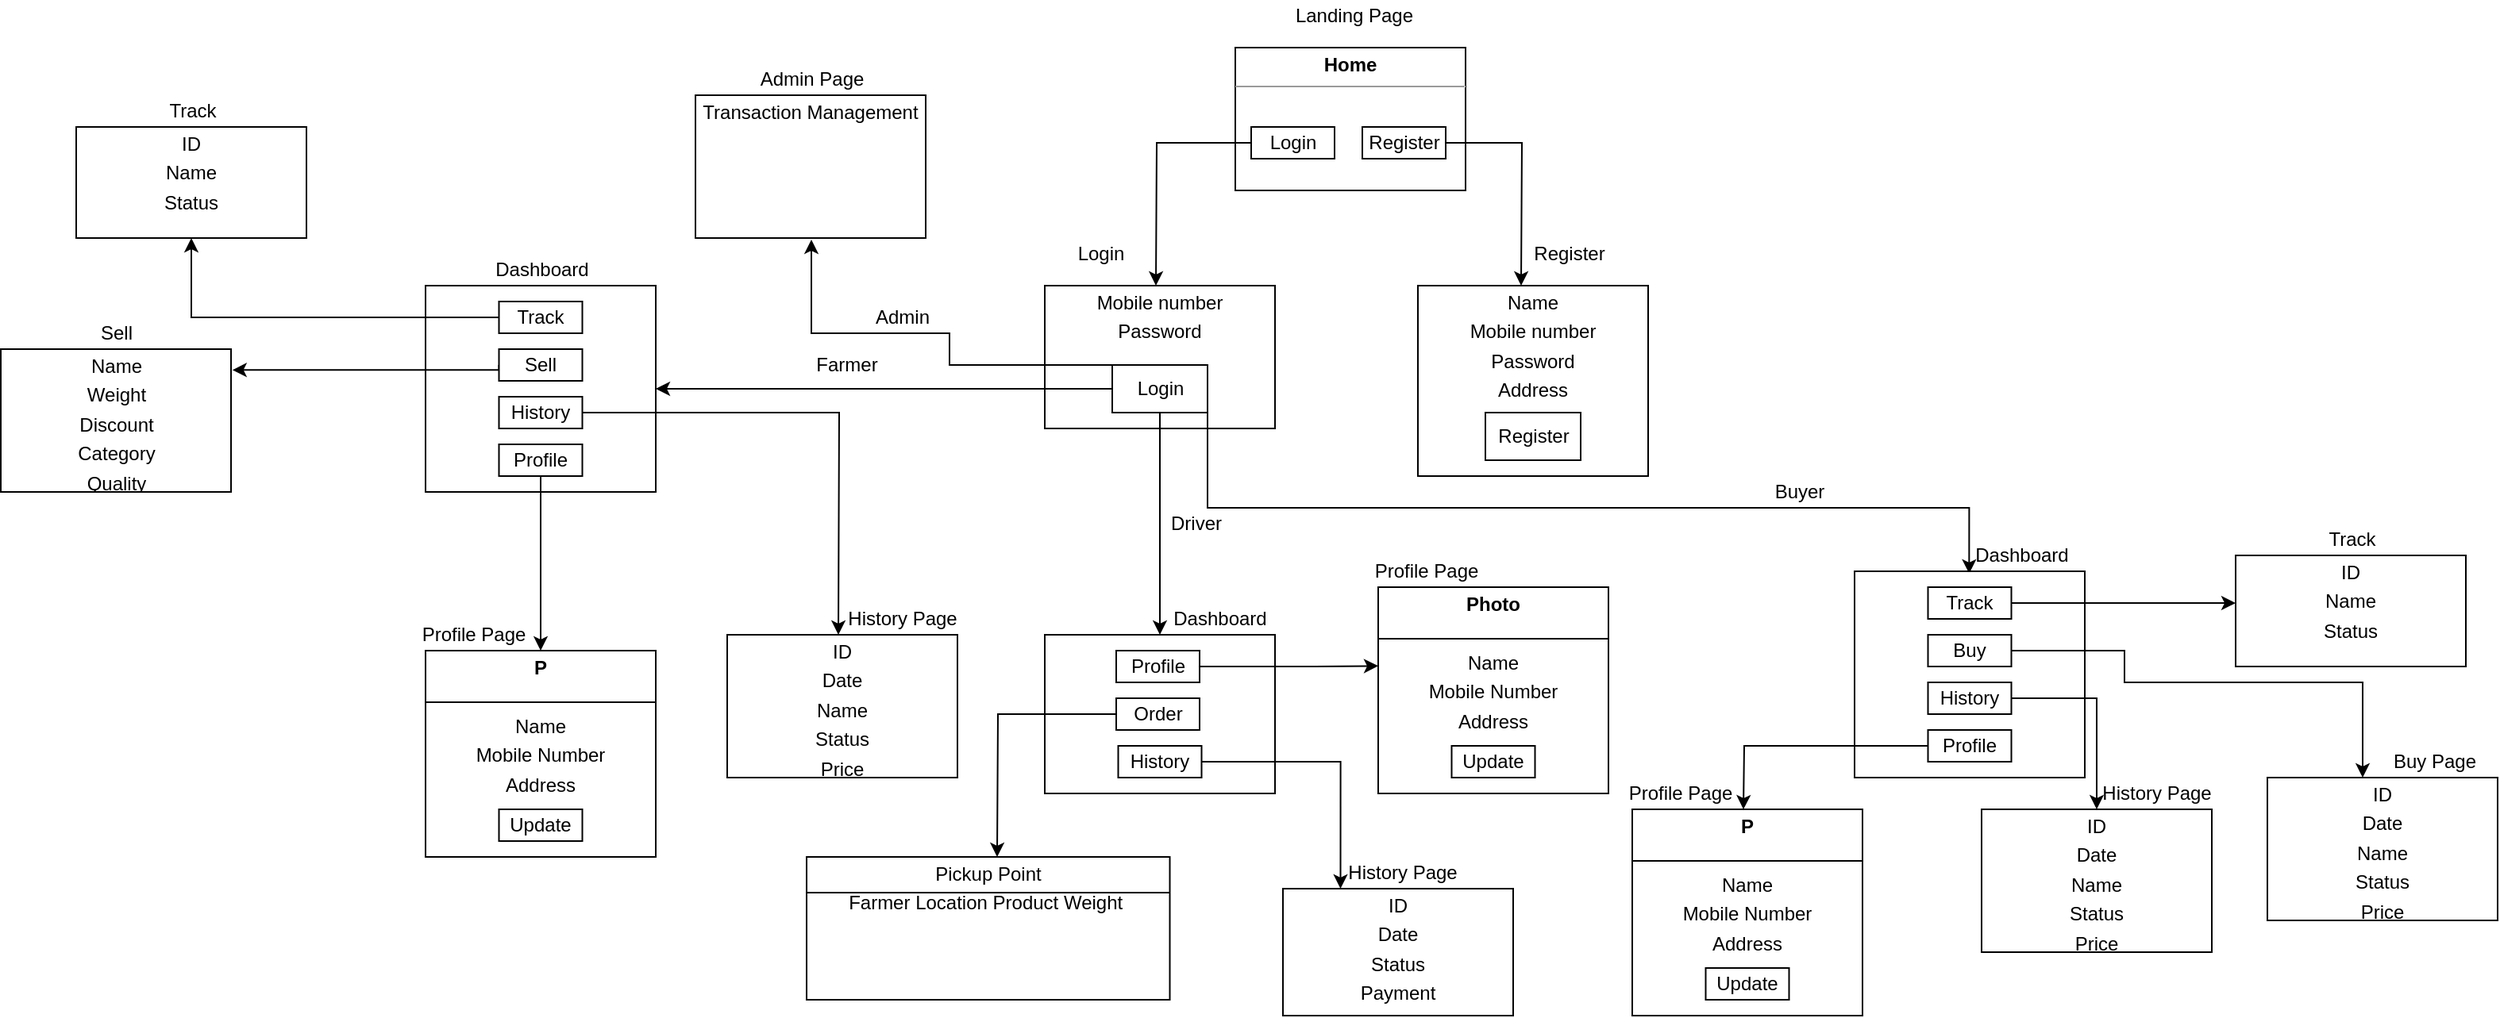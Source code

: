<mxfile version="13.7.3" type="google"><diagram name="Page-1" id="e7e014a7-5840-1c2e-5031-d8a46d1fe8dd"><mxGraphModel dx="2595" dy="1370" grid="1" gridSize="10" guides="1" tooltips="1" connect="1" arrows="1" fold="1" page="1" pageScale="1" pageWidth="1654" pageHeight="1169" background="#ffffff" math="0" shadow="0"><root><mxCell id="0"/><mxCell id="1" parent="0"/><mxCell id="OXWBm1aa0byqXr28fRF_-41" value="&lt;p style=&quot;margin: 0px ; margin-top: 4px ; text-align: center&quot;&gt;&lt;b&gt;Home&lt;/b&gt;&lt;/p&gt;&lt;hr size=&quot;1&quot;&gt;&lt;div style=&quot;height: 2px&quot;&gt;&lt;br&gt;&lt;/div&gt;" style="verticalAlign=top;align=left;overflow=fill;fontSize=12;fontFamily=Helvetica;html=1;" parent="1" vertex="1"><mxGeometry x="850" y="70" width="145" height="90" as="geometry"/></mxCell><mxCell id="OXWBm1aa0byqXr28fRF_-42" value="Landing Page" style="text;html=1;strokeColor=none;fillColor=none;align=center;verticalAlign=middle;whiteSpace=wrap;rounded=0;" parent="1" vertex="1"><mxGeometry x="885" y="40" width="80" height="20" as="geometry"/></mxCell><mxCell id="OXWBm1aa0byqXr28fRF_-45" style="edgeStyle=orthogonalEdgeStyle;rounded=0;orthogonalLoop=1;jettySize=auto;html=1;" parent="1" source="OXWBm1aa0byqXr28fRF_-43" edge="1"><mxGeometry relative="1" as="geometry"><mxPoint x="800" y="220" as="targetPoint"/></mxGeometry></mxCell><mxCell id="OXWBm1aa0byqXr28fRF_-43" value="Login" style="rounded=0;whiteSpace=wrap;html=1;" parent="1" vertex="1"><mxGeometry x="860" y="120" width="52.5" height="20" as="geometry"/></mxCell><mxCell id="jDR2PvajfvkqV7NvrMSO-3" style="edgeStyle=orthogonalEdgeStyle;rounded=0;orthogonalLoop=1;jettySize=auto;html=1;exitX=1;exitY=0.5;exitDx=0;exitDy=0;" parent="1" source="OXWBm1aa0byqXr28fRF_-44" edge="1"><mxGeometry relative="1" as="geometry"><mxPoint x="1030" y="220" as="targetPoint"/></mxGeometry></mxCell><mxCell id="OXWBm1aa0byqXr28fRF_-44" value="Register" style="rounded=0;whiteSpace=wrap;html=1;" parent="1" vertex="1"><mxGeometry x="930" y="120" width="52.5" height="20" as="geometry"/></mxCell><mxCell id="jDR2PvajfvkqV7NvrMSO-1" value="&lt;p style=&quot;margin: 0px ; margin-top: 4px ; text-align: center&quot;&gt;Mobile number&lt;/p&gt;&lt;p style=&quot;margin: 0px ; margin-top: 4px ; text-align: center&quot;&gt;Password&lt;/p&gt;&lt;p style=&quot;margin: 0px ; margin-top: 4px ; text-align: center&quot;&gt;&lt;br&gt;&lt;/p&gt;" style="verticalAlign=top;align=left;overflow=fill;fontSize=12;fontFamily=Helvetica;html=1;" parent="1" vertex="1"><mxGeometry x="730" y="220" width="145" height="90" as="geometry"/></mxCell><mxCell id="jDR2PvajfvkqV7NvrMSO-2" value="Login" style="text;html=1;align=center;verticalAlign=middle;resizable=0;points=[];autosize=1;" parent="1" vertex="1"><mxGeometry x="740" y="190" width="50" height="20" as="geometry"/></mxCell><mxCell id="jDR2PvajfvkqV7NvrMSO-5" value="Register" style="text;html=1;align=center;verticalAlign=middle;resizable=0;points=[];autosize=1;" parent="1" vertex="1"><mxGeometry x="1030" y="190" width="60" height="20" as="geometry"/></mxCell><mxCell id="jDR2PvajfvkqV7NvrMSO-89" style="edgeStyle=orthogonalEdgeStyle;rounded=0;orthogonalLoop=1;jettySize=auto;html=1;exitX=0;exitY=0.5;exitDx=0;exitDy=0;entryX=1;entryY=0.5;entryDx=0;entryDy=0;" parent="1" source="jDR2PvajfvkqV7NvrMSO-6" target="jDR2PvajfvkqV7NvrMSO-16" edge="1"><mxGeometry relative="1" as="geometry"/></mxCell><mxCell id="jDR2PvajfvkqV7NvrMSO-90" style="edgeStyle=orthogonalEdgeStyle;rounded=0;orthogonalLoop=1;jettySize=auto;html=1;exitX=0.5;exitY=1;exitDx=0;exitDy=0;entryX=0.5;entryY=0;entryDx=0;entryDy=0;" parent="1" source="jDR2PvajfvkqV7NvrMSO-6" target="jDR2PvajfvkqV7NvrMSO-45" edge="1"><mxGeometry relative="1" as="geometry"/></mxCell><mxCell id="jDR2PvajfvkqV7NvrMSO-92" style="edgeStyle=orthogonalEdgeStyle;rounded=0;orthogonalLoop=1;jettySize=auto;html=1;exitX=1;exitY=0.5;exitDx=0;exitDy=0;entryX=0.031;entryY=1.072;entryDx=0;entryDy=0;entryPerimeter=0;" parent="1" source="jDR2PvajfvkqV7NvrMSO-6" target="jDR2PvajfvkqV7NvrMSO-63" edge="1"><mxGeometry relative="1" as="geometry"><Array as="points"><mxPoint x="832" y="360"/><mxPoint x="1312" y="360"/></Array></mxGeometry></mxCell><mxCell id="jDR2PvajfvkqV7NvrMSO-93" style="edgeStyle=orthogonalEdgeStyle;rounded=0;orthogonalLoop=1;jettySize=auto;html=1;exitX=0;exitY=0;exitDx=0;exitDy=0;" parent="1" source="jDR2PvajfvkqV7NvrMSO-6" edge="1"><mxGeometry relative="1" as="geometry"><mxPoint x="583" y="191" as="targetPoint"/><Array as="points"><mxPoint x="670" y="270"/><mxPoint x="670" y="250"/><mxPoint x="583" y="250"/><mxPoint x="583" y="191"/></Array></mxGeometry></mxCell><mxCell id="jDR2PvajfvkqV7NvrMSO-6" value="Login" style="rounded=0;whiteSpace=wrap;html=1;" parent="1" vertex="1"><mxGeometry x="772.5" y="270" width="60" height="30" as="geometry"/></mxCell><mxCell id="jDR2PvajfvkqV7NvrMSO-7" value="&lt;p style=&quot;margin: 0px ; margin-top: 4px ; text-align: center&quot;&gt;Name&lt;/p&gt;&lt;p style=&quot;margin: 0px ; margin-top: 4px ; text-align: center&quot;&gt;Mobile number&lt;/p&gt;&lt;p style=&quot;margin: 0px ; margin-top: 4px ; text-align: center&quot;&gt;Password&lt;/p&gt;&lt;p style=&quot;margin: 0px ; margin-top: 4px ; text-align: center&quot;&gt;Address&lt;/p&gt;" style="verticalAlign=top;align=left;overflow=fill;fontSize=12;fontFamily=Helvetica;html=1;" parent="1" vertex="1"><mxGeometry x="965" y="220" width="145" height="120" as="geometry"/></mxCell><mxCell id="jDR2PvajfvkqV7NvrMSO-8" value="Register" style="rounded=0;whiteSpace=wrap;html=1;" parent="1" vertex="1"><mxGeometry x="1007.5" y="300" width="60" height="30" as="geometry"/></mxCell><mxCell id="jDR2PvajfvkqV7NvrMSO-9" style="edgeStyle=orthogonalEdgeStyle;rounded=0;orthogonalLoop=1;jettySize=auto;html=1;exitX=0.5;exitY=1;exitDx=0;exitDy=0;" parent="1" source="jDR2PvajfvkqV7NvrMSO-7" target="jDR2PvajfvkqV7NvrMSO-7" edge="1"><mxGeometry relative="1" as="geometry"/></mxCell><mxCell id="jDR2PvajfvkqV7NvrMSO-11" value="&lt;p style=&quot;margin: 0px ; margin-top: 4px ; text-align: center&quot;&gt;Transaction Management&lt;/p&gt;" style="verticalAlign=top;align=left;overflow=fill;fontSize=12;fontFamily=Helvetica;html=1;" parent="1" vertex="1"><mxGeometry x="510" y="100" width="145" height="90" as="geometry"/></mxCell><mxCell id="jDR2PvajfvkqV7NvrMSO-12" value="Admin" style="text;html=1;align=center;verticalAlign=middle;resizable=0;points=[];autosize=1;" parent="1" vertex="1"><mxGeometry x="615" y="230" width="50" height="20" as="geometry"/></mxCell><mxCell id="jDR2PvajfvkqV7NvrMSO-13" value="Admin Page" style="text;html=1;align=center;verticalAlign=middle;resizable=0;points=[];autosize=1;" parent="1" vertex="1"><mxGeometry x="542.5" y="80" width="80" height="20" as="geometry"/></mxCell><mxCell id="jDR2PvajfvkqV7NvrMSO-15" value="Farmer" style="text;html=1;align=center;verticalAlign=middle;resizable=0;points=[];autosize=1;" parent="1" vertex="1"><mxGeometry x="580" y="260" width="50" height="20" as="geometry"/></mxCell><mxCell id="jDR2PvajfvkqV7NvrMSO-16" value="&lt;p style=&quot;margin: 0px ; margin-top: 4px ; text-align: center&quot;&gt;&lt;br&gt;&lt;/p&gt;" style="verticalAlign=top;align=left;overflow=fill;fontSize=12;fontFamily=Helvetica;html=1;" parent="1" vertex="1"><mxGeometry x="340" y="220" width="145" height="130" as="geometry"/></mxCell><mxCell id="jDR2PvajfvkqV7NvrMSO-18" value="Dashboard" style="text;html=1;align=center;verticalAlign=middle;resizable=0;points=[];autosize=1;" parent="1" vertex="1"><mxGeometry x="377.5" y="200" width="70" height="20" as="geometry"/></mxCell><mxCell id="jDR2PvajfvkqV7NvrMSO-26" style="edgeStyle=orthogonalEdgeStyle;rounded=0;orthogonalLoop=1;jettySize=auto;html=1;exitX=0;exitY=0.5;exitDx=0;exitDy=0;entryX=0.5;entryY=1;entryDx=0;entryDy=0;" parent="1" source="jDR2PvajfvkqV7NvrMSO-19" target="jDR2PvajfvkqV7NvrMSO-25" edge="1"><mxGeometry relative="1" as="geometry"/></mxCell><mxCell id="jDR2PvajfvkqV7NvrMSO-19" value="Track" style="rounded=0;whiteSpace=wrap;html=1;" parent="1" vertex="1"><mxGeometry x="386.25" y="230" width="52.5" height="20" as="geometry"/></mxCell><mxCell id="jDR2PvajfvkqV7NvrMSO-32" style="edgeStyle=orthogonalEdgeStyle;rounded=0;orthogonalLoop=1;jettySize=auto;html=1;exitX=0;exitY=0.5;exitDx=0;exitDy=0;entryX=1.006;entryY=0.146;entryDx=0;entryDy=0;entryPerimeter=0;" parent="1" source="jDR2PvajfvkqV7NvrMSO-20" target="jDR2PvajfvkqV7NvrMSO-28" edge="1"><mxGeometry relative="1" as="geometry"><Array as="points"><mxPoint x="386" y="273"/></Array></mxGeometry></mxCell><mxCell id="jDR2PvajfvkqV7NvrMSO-20" value="Sell" style="rounded=0;whiteSpace=wrap;html=1;" parent="1" vertex="1"><mxGeometry x="386.25" y="260" width="52.5" height="20" as="geometry"/></mxCell><mxCell id="jDR2PvajfvkqV7NvrMSO-41" style="edgeStyle=orthogonalEdgeStyle;rounded=0;orthogonalLoop=1;jettySize=auto;html=1;exitX=1;exitY=0.5;exitDx=0;exitDy=0;" parent="1" source="jDR2PvajfvkqV7NvrMSO-21" edge="1"><mxGeometry relative="1" as="geometry"><mxPoint x="600" y="440" as="targetPoint"/></mxGeometry></mxCell><mxCell id="jDR2PvajfvkqV7NvrMSO-21" value="History" style="rounded=0;whiteSpace=wrap;html=1;" parent="1" vertex="1"><mxGeometry x="386.25" y="290" width="52.5" height="20" as="geometry"/></mxCell><mxCell id="jDR2PvajfvkqV7NvrMSO-40" style="edgeStyle=orthogonalEdgeStyle;rounded=0;orthogonalLoop=1;jettySize=auto;html=1;exitX=0.5;exitY=1;exitDx=0;exitDy=0;entryX=0.5;entryY=0;entryDx=0;entryDy=0;" parent="1" source="jDR2PvajfvkqV7NvrMSO-22" target="jDR2PvajfvkqV7NvrMSO-36" edge="1"><mxGeometry relative="1" as="geometry"/></mxCell><mxCell id="jDR2PvajfvkqV7NvrMSO-22" value="Profile" style="rounded=0;whiteSpace=wrap;html=1;" parent="1" vertex="1"><mxGeometry x="386.25" y="320" width="52.5" height="20" as="geometry"/></mxCell><mxCell id="jDR2PvajfvkqV7NvrMSO-25" value="&lt;p style=&quot;margin: 0px ; margin-top: 4px ; text-align: center&quot;&gt;ID&lt;/p&gt;&lt;p style=&quot;margin: 0px ; margin-top: 4px ; text-align: center&quot;&gt;Name&lt;/p&gt;&lt;p style=&quot;margin: 0px ; margin-top: 4px ; text-align: center&quot;&gt;Status&lt;/p&gt;" style="verticalAlign=top;align=left;overflow=fill;fontSize=12;fontFamily=Helvetica;html=1;" parent="1" vertex="1"><mxGeometry x="120" y="120" width="145" height="70" as="geometry"/></mxCell><mxCell id="jDR2PvajfvkqV7NvrMSO-27" value="Track" style="text;html=1;align=center;verticalAlign=middle;resizable=0;points=[];autosize=1;" parent="1" vertex="1"><mxGeometry x="167.5" y="100" width="50" height="20" as="geometry"/></mxCell><mxCell id="jDR2PvajfvkqV7NvrMSO-28" value="&lt;p style=&quot;margin: 0px ; margin-top: 4px ; text-align: center&quot;&gt;Name&lt;/p&gt;&lt;p style=&quot;margin: 0px ; margin-top: 4px ; text-align: center&quot;&gt;Weight&lt;/p&gt;&lt;p style=&quot;margin: 0px ; margin-top: 4px ; text-align: center&quot;&gt;Discount&lt;/p&gt;&lt;p style=&quot;margin: 0px ; margin-top: 4px ; text-align: center&quot;&gt;Category&lt;/p&gt;&lt;p style=&quot;margin: 0px ; margin-top: 4px ; text-align: center&quot;&gt;Quality&lt;/p&gt;" style="verticalAlign=top;align=left;overflow=fill;fontSize=12;fontFamily=Helvetica;html=1;" parent="1" vertex="1"><mxGeometry x="72.5" y="260" width="145" height="90" as="geometry"/></mxCell><mxCell id="jDR2PvajfvkqV7NvrMSO-29" value="Sell" style="text;html=1;align=center;verticalAlign=middle;resizable=0;points=[];autosize=1;" parent="1" vertex="1"><mxGeometry x="125" y="240" width="40" height="20" as="geometry"/></mxCell><mxCell id="jDR2PvajfvkqV7NvrMSO-34" value="Profile Page" style="text;html=1;align=center;verticalAlign=middle;resizable=0;points=[];autosize=1;" parent="1" vertex="1"><mxGeometry x="330" y="430" width="80" height="20" as="geometry"/></mxCell><mxCell id="jDR2PvajfvkqV7NvrMSO-36" value="&lt;p style=&quot;margin: 0px ; margin-top: 4px ; text-align: center&quot;&gt;&lt;b&gt;P&lt;/b&gt;&lt;/p&gt;&lt;p style=&quot;margin: 0px ; margin-top: 4px ; text-align: center&quot;&gt;&lt;b&gt;&lt;br&gt;&lt;/b&gt;&lt;/p&gt;&lt;p style=&quot;margin: 0px ; margin-top: 4px ; text-align: center&quot;&gt;Name&lt;/p&gt;&lt;p style=&quot;margin: 0px ; margin-top: 4px ; text-align: center&quot;&gt;Mobile Number&lt;/p&gt;&lt;p style=&quot;margin: 0px ; margin-top: 4px ; text-align: center&quot;&gt;Address&lt;/p&gt;" style="verticalAlign=top;align=left;overflow=fill;fontSize=12;fontFamily=Helvetica;html=1;" parent="1" vertex="1"><mxGeometry x="340" y="450" width="145" height="130" as="geometry"/></mxCell><mxCell id="jDR2PvajfvkqV7NvrMSO-37" value="Update" style="rounded=0;whiteSpace=wrap;html=1;" parent="1" vertex="1"><mxGeometry x="386.25" y="550" width="52.5" height="20" as="geometry"/></mxCell><mxCell id="jDR2PvajfvkqV7NvrMSO-39" value="" style="endArrow=none;html=1;exitX=0;exitY=0.25;exitDx=0;exitDy=0;entryX=1;entryY=0.25;entryDx=0;entryDy=0;" parent="1" source="jDR2PvajfvkqV7NvrMSO-36" target="jDR2PvajfvkqV7NvrMSO-36" edge="1"><mxGeometry width="50" height="50" relative="1" as="geometry"><mxPoint x="440" y="480" as="sourcePoint"/><mxPoint x="490" y="430" as="targetPoint"/></mxGeometry></mxCell><mxCell id="jDR2PvajfvkqV7NvrMSO-42" value="&lt;p style=&quot;margin: 0px ; margin-top: 4px ; text-align: center&quot;&gt;ID&lt;/p&gt;&lt;p style=&quot;margin: 0px ; margin-top: 4px ; text-align: center&quot;&gt;Date&lt;/p&gt;&lt;p style=&quot;margin: 0px ; margin-top: 4px ; text-align: center&quot;&gt;Name&lt;/p&gt;&lt;p style=&quot;margin: 0px ; margin-top: 4px ; text-align: center&quot;&gt;Status&lt;/p&gt;&lt;p style=&quot;margin: 0px ; margin-top: 4px ; text-align: center&quot;&gt;Price&lt;/p&gt;" style="verticalAlign=top;align=left;overflow=fill;fontSize=12;fontFamily=Helvetica;html=1;" parent="1" vertex="1"><mxGeometry x="530" y="440" width="145" height="90" as="geometry"/></mxCell><mxCell id="jDR2PvajfvkqV7NvrMSO-43" value="History Page" style="text;html=1;align=center;verticalAlign=middle;resizable=0;points=[];autosize=1;" parent="1" vertex="1"><mxGeometry x="600" y="420" width="80" height="20" as="geometry"/></mxCell><mxCell id="jDR2PvajfvkqV7NvrMSO-45" value="&lt;p style=&quot;margin: 0px ; margin-top: 4px ; text-align: center&quot;&gt;&lt;br&gt;&lt;/p&gt;" style="verticalAlign=top;align=left;overflow=fill;fontSize=12;fontFamily=Helvetica;html=1;" parent="1" vertex="1"><mxGeometry x="730" y="440" width="145" height="100" as="geometry"/></mxCell><mxCell id="jDR2PvajfvkqV7NvrMSO-46" value="Dashboard" style="text;html=1;align=center;verticalAlign=middle;resizable=0;points=[];autosize=1;" parent="1" vertex="1"><mxGeometry x="805" y="420" width="70" height="20" as="geometry"/></mxCell><mxCell id="jDR2PvajfvkqV7NvrMSO-58" style="edgeStyle=orthogonalEdgeStyle;rounded=0;orthogonalLoop=1;jettySize=auto;html=1;exitX=0;exitY=0.5;exitDx=0;exitDy=0;" parent="1" source="jDR2PvajfvkqV7NvrMSO-47" edge="1"><mxGeometry relative="1" as="geometry"><mxPoint x="700" y="580" as="targetPoint"/></mxGeometry></mxCell><mxCell id="jDR2PvajfvkqV7NvrMSO-47" value="Order" style="rounded=0;whiteSpace=wrap;html=1;" parent="1" vertex="1"><mxGeometry x="775" y="480" width="52.5" height="20" as="geometry"/></mxCell><mxCell id="jDR2PvajfvkqV7NvrMSO-96" style="edgeStyle=orthogonalEdgeStyle;rounded=0;orthogonalLoop=1;jettySize=auto;html=1;exitX=1;exitY=0.5;exitDx=0;exitDy=0;entryX=0.25;entryY=0;entryDx=0;entryDy=0;" parent="1" source="jDR2PvajfvkqV7NvrMSO-49" target="jDR2PvajfvkqV7NvrMSO-94" edge="1"><mxGeometry relative="1" as="geometry"/></mxCell><mxCell id="jDR2PvajfvkqV7NvrMSO-49" value="History" style="rounded=0;whiteSpace=wrap;html=1;" parent="1" vertex="1"><mxGeometry x="776.25" y="510" width="52.5" height="20" as="geometry"/></mxCell><mxCell id="jDR2PvajfvkqV7NvrMSO-53" style="edgeStyle=orthogonalEdgeStyle;rounded=0;orthogonalLoop=1;jettySize=auto;html=1;exitX=1;exitY=0.5;exitDx=0;exitDy=0;" parent="1" source="jDR2PvajfvkqV7NvrMSO-50" edge="1"><mxGeometry relative="1" as="geometry"><mxPoint x="940" y="459.667" as="targetPoint"/><Array as="points"><mxPoint x="900" y="460"/><mxPoint x="900" y="460"/></Array></mxGeometry></mxCell><mxCell id="jDR2PvajfvkqV7NvrMSO-50" value="Profile" style="rounded=0;whiteSpace=wrap;html=1;" parent="1" vertex="1"><mxGeometry x="775" y="450" width="52.5" height="20" as="geometry"/></mxCell><mxCell id="jDR2PvajfvkqV7NvrMSO-51" value="Driver" style="text;html=1;align=center;verticalAlign=middle;resizable=0;points=[];autosize=1;" parent="1" vertex="1"><mxGeometry x="800" y="360" width="50" height="20" as="geometry"/></mxCell><mxCell id="jDR2PvajfvkqV7NvrMSO-54" value="Profile Page" style="text;html=1;align=center;verticalAlign=middle;resizable=0;points=[];autosize=1;" parent="1" vertex="1"><mxGeometry x="930" y="390" width="80" height="20" as="geometry"/></mxCell><mxCell id="jDR2PvajfvkqV7NvrMSO-55" value="&lt;p style=&quot;margin: 0px ; margin-top: 4px ; text-align: center&quot;&gt;&lt;b&gt;Photo&lt;/b&gt;&lt;/p&gt;&lt;p style=&quot;margin: 0px ; margin-top: 4px ; text-align: center&quot;&gt;&lt;b&gt;&lt;br&gt;&lt;/b&gt;&lt;/p&gt;&lt;p style=&quot;margin: 0px ; margin-top: 4px ; text-align: center&quot;&gt;Name&lt;/p&gt;&lt;p style=&quot;margin: 0px ; margin-top: 4px ; text-align: center&quot;&gt;Mobile Number&lt;/p&gt;&lt;p style=&quot;margin: 0px ; margin-top: 4px ; text-align: center&quot;&gt;Address&lt;/p&gt;" style="verticalAlign=top;align=left;overflow=fill;fontSize=12;fontFamily=Helvetica;html=1;" parent="1" vertex="1"><mxGeometry x="940" y="410" width="145" height="130" as="geometry"/></mxCell><mxCell id="jDR2PvajfvkqV7NvrMSO-56" value="Update" style="rounded=0;whiteSpace=wrap;html=1;" parent="1" vertex="1"><mxGeometry x="986.25" y="510" width="52.5" height="20" as="geometry"/></mxCell><mxCell id="jDR2PvajfvkqV7NvrMSO-57" value="" style="endArrow=none;html=1;exitX=0;exitY=0.25;exitDx=0;exitDy=0;entryX=1;entryY=0.25;entryDx=0;entryDy=0;" parent="1" source="jDR2PvajfvkqV7NvrMSO-55" target="jDR2PvajfvkqV7NvrMSO-55" edge="1"><mxGeometry width="50" height="50" relative="1" as="geometry"><mxPoint x="1040" y="440" as="sourcePoint"/><mxPoint x="1090" y="390" as="targetPoint"/></mxGeometry></mxCell><mxCell id="jDR2PvajfvkqV7NvrMSO-59" value="&lt;p style=&quot;margin: 0px ; margin-top: 4px ; text-align: center&quot;&gt;Pickup Point&lt;/p&gt;&lt;p style=&quot;margin: 0px ; margin-top: 4px ; text-align: center&quot;&gt;Farmer Location Product Weight&amp;nbsp;&lt;/p&gt;&lt;p style=&quot;margin: 0px ; margin-top: 4px ; text-align: center&quot;&gt;&lt;br&gt;&lt;/p&gt;&lt;p style=&quot;margin: 0px ; margin-top: 4px ; text-align: center&quot;&gt;&amp;nbsp;&lt;/p&gt;" style="verticalAlign=top;align=left;overflow=fill;fontSize=12;fontFamily=Helvetica;html=1;" parent="1" vertex="1"><mxGeometry x="580" y="580" width="228.75" height="90" as="geometry"/></mxCell><mxCell id="jDR2PvajfvkqV7NvrMSO-61" value="Buyer" style="text;html=1;align=center;verticalAlign=middle;resizable=0;points=[];autosize=1;" parent="1" vertex="1"><mxGeometry x="1180" y="340" width="50" height="20" as="geometry"/></mxCell><mxCell id="jDR2PvajfvkqV7NvrMSO-62" value="&lt;p style=&quot;margin: 0px ; margin-top: 4px ; text-align: center&quot;&gt;&lt;br&gt;&lt;/p&gt;" style="verticalAlign=top;align=left;overflow=fill;fontSize=12;fontFamily=Helvetica;html=1;" parent="1" vertex="1"><mxGeometry x="1240" y="400" width="145" height="130" as="geometry"/></mxCell><mxCell id="jDR2PvajfvkqV7NvrMSO-63" value="Dashboard" style="text;html=1;align=center;verticalAlign=middle;resizable=0;points=[];autosize=1;" parent="1" vertex="1"><mxGeometry x="1310" y="380" width="70" height="20" as="geometry"/></mxCell><mxCell id="jDR2PvajfvkqV7NvrMSO-78" style="edgeStyle=orthogonalEdgeStyle;rounded=0;orthogonalLoop=1;jettySize=auto;html=1;" parent="1" source="jDR2PvajfvkqV7NvrMSO-64" edge="1"><mxGeometry relative="1" as="geometry"><mxPoint x="1480" y="420.0" as="targetPoint"/></mxGeometry></mxCell><mxCell id="jDR2PvajfvkqV7NvrMSO-64" value="Track" style="rounded=0;whiteSpace=wrap;html=1;" parent="1" vertex="1"><mxGeometry x="1286.25" y="410" width="52.5" height="20" as="geometry"/></mxCell><mxCell id="jDR2PvajfvkqV7NvrMSO-81" style="edgeStyle=orthogonalEdgeStyle;rounded=0;orthogonalLoop=1;jettySize=auto;html=1;exitX=1;exitY=0.5;exitDx=0;exitDy=0;" parent="1" source="jDR2PvajfvkqV7NvrMSO-65" edge="1"><mxGeometry relative="1" as="geometry"><mxPoint x="1560" y="530" as="targetPoint"/><Array as="points"><mxPoint x="1410" y="450"/><mxPoint x="1410" y="470"/><mxPoint x="1560" y="470"/><mxPoint x="1560" y="530"/></Array></mxGeometry></mxCell><mxCell id="jDR2PvajfvkqV7NvrMSO-65" value="Buy" style="rounded=0;whiteSpace=wrap;html=1;" parent="1" vertex="1"><mxGeometry x="1286.25" y="440" width="52.5" height="20" as="geometry"/></mxCell><mxCell id="jDR2PvajfvkqV7NvrMSO-88" style="edgeStyle=orthogonalEdgeStyle;rounded=0;orthogonalLoop=1;jettySize=auto;html=1;exitX=1;exitY=0.5;exitDx=0;exitDy=0;entryX=0.5;entryY=0;entryDx=0;entryDy=0;" parent="1" source="jDR2PvajfvkqV7NvrMSO-66" target="jDR2PvajfvkqV7NvrMSO-76" edge="1"><mxGeometry relative="1" as="geometry"/></mxCell><mxCell id="jDR2PvajfvkqV7NvrMSO-66" value="History" style="rounded=0;whiteSpace=wrap;html=1;" parent="1" vertex="1"><mxGeometry x="1286.25" y="470" width="52.5" height="20" as="geometry"/></mxCell><mxCell id="jDR2PvajfvkqV7NvrMSO-68" style="edgeStyle=orthogonalEdgeStyle;rounded=0;orthogonalLoop=1;jettySize=auto;html=1;exitX=0;exitY=0.5;exitDx=0;exitDy=0;" parent="1" source="jDR2PvajfvkqV7NvrMSO-67" edge="1"><mxGeometry relative="1" as="geometry"><mxPoint x="1170" y="550" as="targetPoint"/></mxGeometry></mxCell><mxCell id="jDR2PvajfvkqV7NvrMSO-67" value="Profile" style="rounded=0;whiteSpace=wrap;html=1;" parent="1" vertex="1"><mxGeometry x="1286.25" y="500" width="52.5" height="20" as="geometry"/></mxCell><mxCell id="jDR2PvajfvkqV7NvrMSO-69" value="Profile Page" style="text;html=1;align=center;verticalAlign=middle;resizable=0;points=[];autosize=1;" parent="1" vertex="1"><mxGeometry x="1090" y="530" width="80" height="20" as="geometry"/></mxCell><mxCell id="jDR2PvajfvkqV7NvrMSO-70" value="&lt;p style=&quot;margin: 0px ; margin-top: 4px ; text-align: center&quot;&gt;&lt;b&gt;P&lt;/b&gt;&lt;/p&gt;&lt;p style=&quot;margin: 0px ; margin-top: 4px ; text-align: center&quot;&gt;&lt;b&gt;&lt;br&gt;&lt;/b&gt;&lt;/p&gt;&lt;p style=&quot;margin: 0px ; margin-top: 4px ; text-align: center&quot;&gt;Name&lt;/p&gt;&lt;p style=&quot;margin: 0px ; margin-top: 4px ; text-align: center&quot;&gt;Mobile Number&lt;/p&gt;&lt;p style=&quot;margin: 0px ; margin-top: 4px ; text-align: center&quot;&gt;Address&lt;/p&gt;" style="verticalAlign=top;align=left;overflow=fill;fontSize=12;fontFamily=Helvetica;html=1;" parent="1" vertex="1"><mxGeometry x="1100" y="550" width="145" height="130" as="geometry"/></mxCell><mxCell id="jDR2PvajfvkqV7NvrMSO-71" value="Update" style="rounded=0;whiteSpace=wrap;html=1;" parent="1" vertex="1"><mxGeometry x="1146.25" y="650" width="52.5" height="20" as="geometry"/></mxCell><mxCell id="jDR2PvajfvkqV7NvrMSO-72" value="" style="endArrow=none;html=1;exitX=0;exitY=0.25;exitDx=0;exitDy=0;entryX=1;entryY=0.25;entryDx=0;entryDy=0;" parent="1" source="jDR2PvajfvkqV7NvrMSO-70" target="jDR2PvajfvkqV7NvrMSO-70" edge="1"><mxGeometry width="50" height="50" relative="1" as="geometry"><mxPoint x="1200" y="580" as="sourcePoint"/><mxPoint x="1250" y="530" as="targetPoint"/></mxGeometry></mxCell><mxCell id="jDR2PvajfvkqV7NvrMSO-76" value="&lt;p style=&quot;margin: 0px ; margin-top: 4px ; text-align: center&quot;&gt;ID&lt;/p&gt;&lt;p style=&quot;margin: 0px ; margin-top: 4px ; text-align: center&quot;&gt;Date&lt;/p&gt;&lt;p style=&quot;margin: 0px ; margin-top: 4px ; text-align: center&quot;&gt;Name&lt;/p&gt;&lt;p style=&quot;margin: 0px ; margin-top: 4px ; text-align: center&quot;&gt;Status&lt;/p&gt;&lt;p style=&quot;margin: 0px ; margin-top: 4px ; text-align: center&quot;&gt;Price&lt;/p&gt;" style="verticalAlign=top;align=left;overflow=fill;fontSize=12;fontFamily=Helvetica;html=1;" parent="1" vertex="1"><mxGeometry x="1320" y="550" width="145" height="90" as="geometry"/></mxCell><mxCell id="jDR2PvajfvkqV7NvrMSO-77" value="History Page" style="text;html=1;align=center;verticalAlign=middle;resizable=0;points=[];autosize=1;" parent="1" vertex="1"><mxGeometry x="1390" y="530" width="80" height="20" as="geometry"/></mxCell><mxCell id="jDR2PvajfvkqV7NvrMSO-79" value="&lt;p style=&quot;margin: 0px ; margin-top: 4px ; text-align: center&quot;&gt;ID&lt;/p&gt;&lt;p style=&quot;margin: 0px ; margin-top: 4px ; text-align: center&quot;&gt;Name&lt;/p&gt;&lt;p style=&quot;margin: 0px ; margin-top: 4px ; text-align: center&quot;&gt;Status&lt;/p&gt;" style="verticalAlign=top;align=left;overflow=fill;fontSize=12;fontFamily=Helvetica;html=1;" parent="1" vertex="1"><mxGeometry x="1480" y="390" width="145" height="70" as="geometry"/></mxCell><mxCell id="jDR2PvajfvkqV7NvrMSO-80" value="Track" style="text;html=1;align=center;verticalAlign=middle;resizable=0;points=[];autosize=1;" parent="1" vertex="1"><mxGeometry x="1527.5" y="370" width="50" height="20" as="geometry"/></mxCell><mxCell id="jDR2PvajfvkqV7NvrMSO-83" value="Buy Page" style="text;html=1;align=center;verticalAlign=middle;resizable=0;points=[];autosize=1;" parent="1" vertex="1"><mxGeometry x="1570" y="510" width="70" height="20" as="geometry"/></mxCell><mxCell id="jDR2PvajfvkqV7NvrMSO-85" value="" style="endArrow=none;html=1;exitX=0;exitY=0.25;exitDx=0;exitDy=0;entryX=1;entryY=0.25;entryDx=0;entryDy=0;" parent="1" source="jDR2PvajfvkqV7NvrMSO-59" target="jDR2PvajfvkqV7NvrMSO-59" edge="1"><mxGeometry width="50" height="50" relative="1" as="geometry"><mxPoint x="730" y="480" as="sourcePoint"/><mxPoint x="780" y="430" as="targetPoint"/><Array as="points"/></mxGeometry></mxCell><mxCell id="jDR2PvajfvkqV7NvrMSO-86" value="&lt;p style=&quot;margin: 0px ; margin-top: 4px ; text-align: center&quot;&gt;ID&lt;/p&gt;&lt;p style=&quot;margin: 0px ; margin-top: 4px ; text-align: center&quot;&gt;Date&lt;/p&gt;&lt;p style=&quot;margin: 0px ; margin-top: 4px ; text-align: center&quot;&gt;Name&lt;/p&gt;&lt;p style=&quot;margin: 0px ; margin-top: 4px ; text-align: center&quot;&gt;Status&lt;/p&gt;&lt;p style=&quot;margin: 0px ; margin-top: 4px ; text-align: center&quot;&gt;Price&lt;/p&gt;" style="verticalAlign=top;align=left;overflow=fill;fontSize=12;fontFamily=Helvetica;html=1;" parent="1" vertex="1"><mxGeometry x="1500" y="530" width="145" height="90" as="geometry"/></mxCell><mxCell id="jDR2PvajfvkqV7NvrMSO-94" value="&lt;p style=&quot;margin: 0px ; margin-top: 4px ; text-align: center&quot;&gt;ID&lt;/p&gt;&lt;p style=&quot;margin: 0px ; margin-top: 4px ; text-align: center&quot;&gt;Date&lt;/p&gt;&lt;p style=&quot;margin: 0px ; margin-top: 4px ; text-align: center&quot;&gt;&lt;span&gt;Status&lt;/span&gt;&lt;br&gt;&lt;/p&gt;&lt;p style=&quot;margin: 0px ; margin-top: 4px ; text-align: center&quot;&gt;Payment&lt;/p&gt;" style="verticalAlign=top;align=left;overflow=fill;fontSize=12;fontFamily=Helvetica;html=1;" parent="1" vertex="1"><mxGeometry x="880" y="600" width="145" height="80" as="geometry"/></mxCell><mxCell id="jDR2PvajfvkqV7NvrMSO-95" value="History Page" style="text;html=1;align=center;verticalAlign=middle;resizable=0;points=[];autosize=1;" parent="1" vertex="1"><mxGeometry x="915" y="580" width="80" height="20" as="geometry"/></mxCell></root></mxGraphModel></diagram></mxfile>